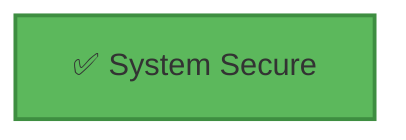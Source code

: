 flowchart TD
classDef secure fill:#5cb85c,stroke:#3e8e41,stroke-width:2px;
B[✅ System Secure]:::secure